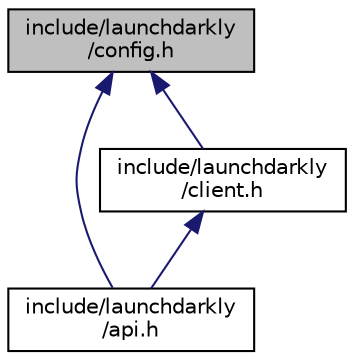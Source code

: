 digraph "include/launchdarkly/config.h"
{
  edge [fontname="Helvetica",fontsize="10",labelfontname="Helvetica",labelfontsize="10"];
  node [fontname="Helvetica",fontsize="10",shape=record];
  Node4 [label="include/launchdarkly\l/config.h",height=0.2,width=0.4,color="black", fillcolor="grey75", style="filled", fontcolor="black"];
  Node4 -> Node5 [dir="back",color="midnightblue",fontsize="10",style="solid",fontname="Helvetica"];
  Node5 [label="include/launchdarkly\l/api.h",height=0.2,width=0.4,color="black", fillcolor="white", style="filled",URL="$api_8h.html",tooltip="Public API. Include this for every public operation. "];
  Node4 -> Node6 [dir="back",color="midnightblue",fontsize="10",style="solid",fontname="Helvetica"];
  Node6 [label="include/launchdarkly\l/client.h",height=0.2,width=0.4,color="black", fillcolor="white", style="filled",URL="$client_8h.html",tooltip="Public Client control and variations. "];
  Node6 -> Node5 [dir="back",color="midnightblue",fontsize="10",style="solid",fontname="Helvetica"];
}
